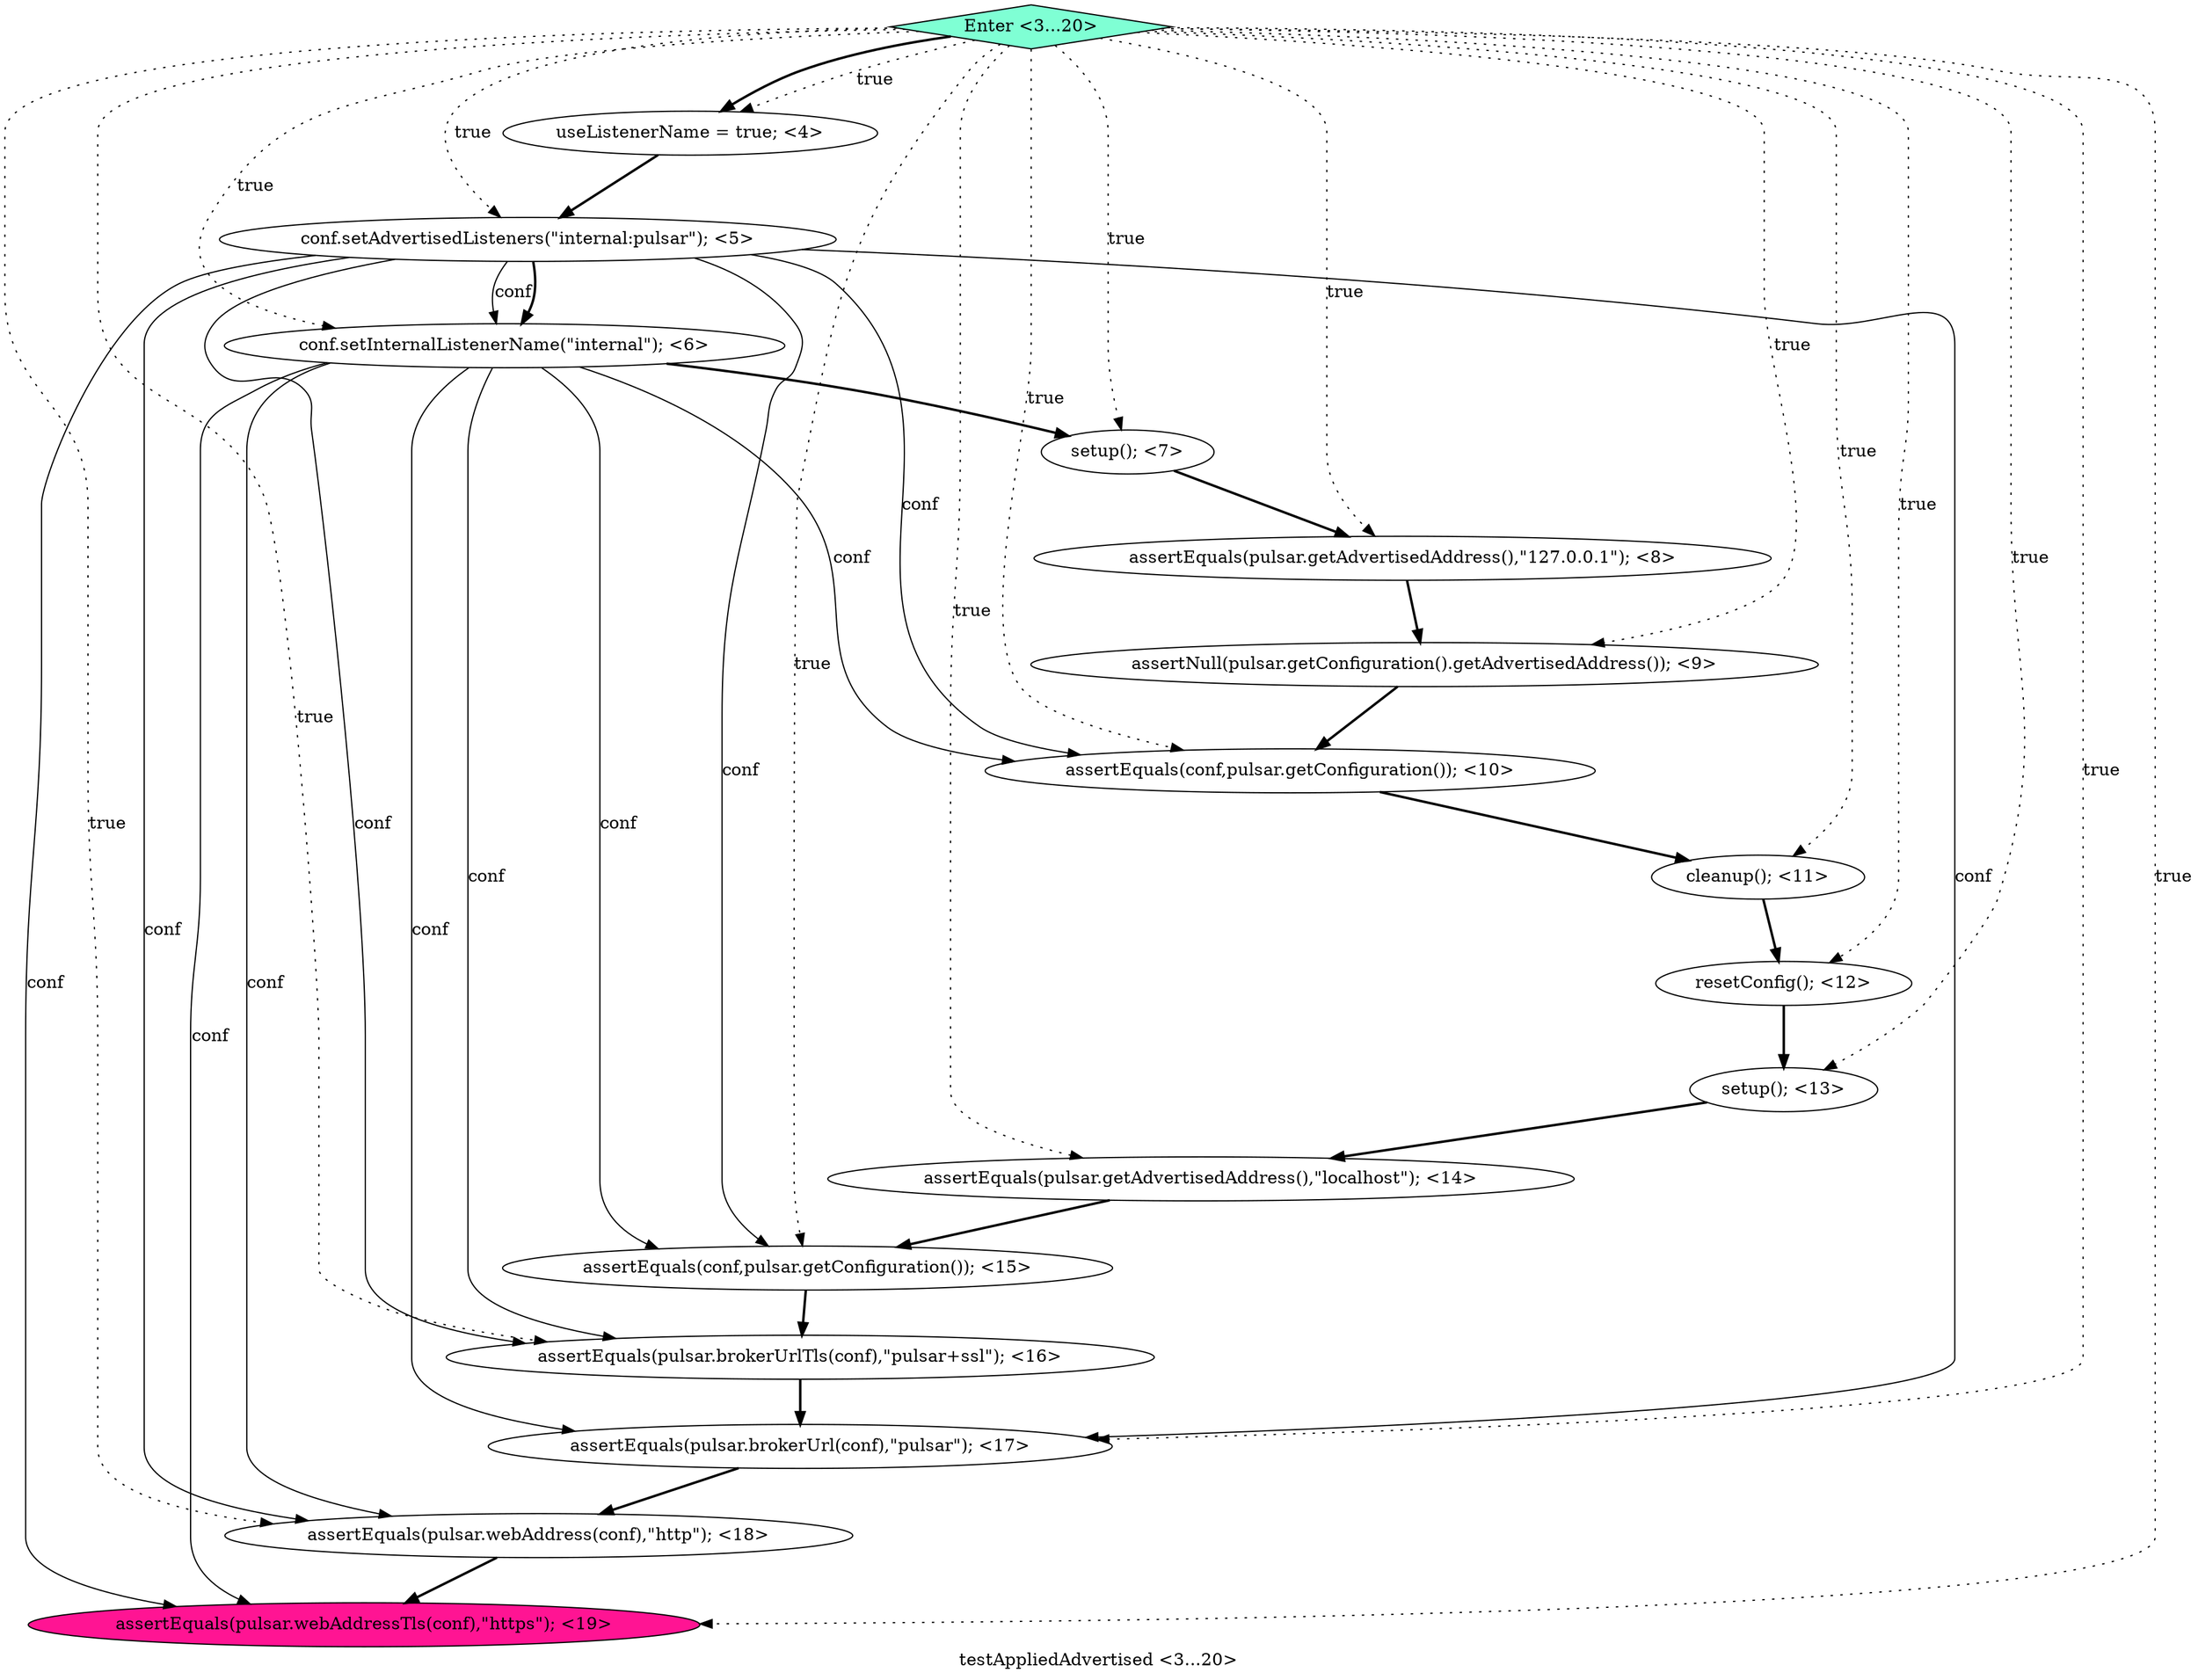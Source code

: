 digraph PDG {
label = "testAppliedAdvertised <3...20>";
0.8 [style = filled, label = "resetConfig(); <12>", fillcolor = white, shape = ellipse];
0.14 [style = filled, label = "assertEquals(pulsar.webAddress(conf),\"http\"); <18>", fillcolor = white, shape = ellipse];
0.12 [style = filled, label = "assertEquals(pulsar.brokerUrlTls(conf),\"pulsar+ssl\"); <16>", fillcolor = white, shape = ellipse];
0.16 [style = filled, label = "Enter <3...20>", fillcolor = aquamarine, shape = diamond];
0.5 [style = filled, label = "assertNull(pulsar.getConfiguration().getAdvertisedAddress()); <9>", fillcolor = white, shape = ellipse];
0.15 [style = filled, label = "assertEquals(pulsar.webAddressTls(conf),\"https\"); <19>", fillcolor = deeppink, shape = ellipse];
0.7 [style = filled, label = "cleanup(); <11>", fillcolor = white, shape = ellipse];
0.0 [style = filled, label = "useListenerName = true; <4>", fillcolor = white, shape = ellipse];
0.9 [style = filled, label = "setup(); <13>", fillcolor = white, shape = ellipse];
0.1 [style = filled, label = "conf.setAdvertisedListeners(\"internal:pulsar\"); <5>", fillcolor = white, shape = ellipse];
0.10 [style = filled, label = "assertEquals(pulsar.getAdvertisedAddress(),\"localhost\"); <14>", fillcolor = white, shape = ellipse];
0.2 [style = filled, label = "conf.setInternalListenerName(\"internal\"); <6>", fillcolor = white, shape = ellipse];
0.13 [style = filled, label = "assertEquals(pulsar.brokerUrl(conf),\"pulsar\"); <17>", fillcolor = white, shape = ellipse];
0.3 [style = filled, label = "setup(); <7>", fillcolor = white, shape = ellipse];
0.4 [style = filled, label = "assertEquals(pulsar.getAdvertisedAddress(),\"127.0.0.1\"); <8>", fillcolor = white, shape = ellipse];
0.6 [style = filled, label = "assertEquals(conf,pulsar.getConfiguration()); <10>", fillcolor = white, shape = ellipse];
0.11 [style = filled, label = "assertEquals(conf,pulsar.getConfiguration()); <15>", fillcolor = white, shape = ellipse];
0.0 -> 0.1 [style = bold, label=""];
0.1 -> 0.2 [style = solid, label="conf"];
0.1 -> 0.2 [style = bold, label=""];
0.1 -> 0.6 [style = solid, label="conf"];
0.1 -> 0.11 [style = solid, label="conf"];
0.1 -> 0.12 [style = solid, label="conf"];
0.1 -> 0.13 [style = solid, label="conf"];
0.1 -> 0.14 [style = solid, label="conf"];
0.1 -> 0.15 [style = solid, label="conf"];
0.2 -> 0.3 [style = bold, label=""];
0.2 -> 0.6 [style = solid, label="conf"];
0.2 -> 0.11 [style = solid, label="conf"];
0.2 -> 0.12 [style = solid, label="conf"];
0.2 -> 0.13 [style = solid, label="conf"];
0.2 -> 0.14 [style = solid, label="conf"];
0.2 -> 0.15 [style = solid, label="conf"];
0.3 -> 0.4 [style = bold, label=""];
0.4 -> 0.5 [style = bold, label=""];
0.5 -> 0.6 [style = bold, label=""];
0.6 -> 0.7 [style = bold, label=""];
0.7 -> 0.8 [style = bold, label=""];
0.8 -> 0.9 [style = bold, label=""];
0.9 -> 0.10 [style = bold, label=""];
0.10 -> 0.11 [style = bold, label=""];
0.11 -> 0.12 [style = bold, label=""];
0.12 -> 0.13 [style = bold, label=""];
0.13 -> 0.14 [style = bold, label=""];
0.14 -> 0.15 [style = bold, label=""];
0.16 -> 0.0 [style = dotted, label="true"];
0.16 -> 0.0 [style = bold, label=""];
0.16 -> 0.1 [style = dotted, label="true"];
0.16 -> 0.2 [style = dotted, label="true"];
0.16 -> 0.3 [style = dotted, label="true"];
0.16 -> 0.4 [style = dotted, label="true"];
0.16 -> 0.5 [style = dotted, label="true"];
0.16 -> 0.6 [style = dotted, label="true"];
0.16 -> 0.7 [style = dotted, label="true"];
0.16 -> 0.8 [style = dotted, label="true"];
0.16 -> 0.9 [style = dotted, label="true"];
0.16 -> 0.10 [style = dotted, label="true"];
0.16 -> 0.11 [style = dotted, label="true"];
0.16 -> 0.12 [style = dotted, label="true"];
0.16 -> 0.13 [style = dotted, label="true"];
0.16 -> 0.14 [style = dotted, label="true"];
0.16 -> 0.15 [style = dotted, label="true"];
}
